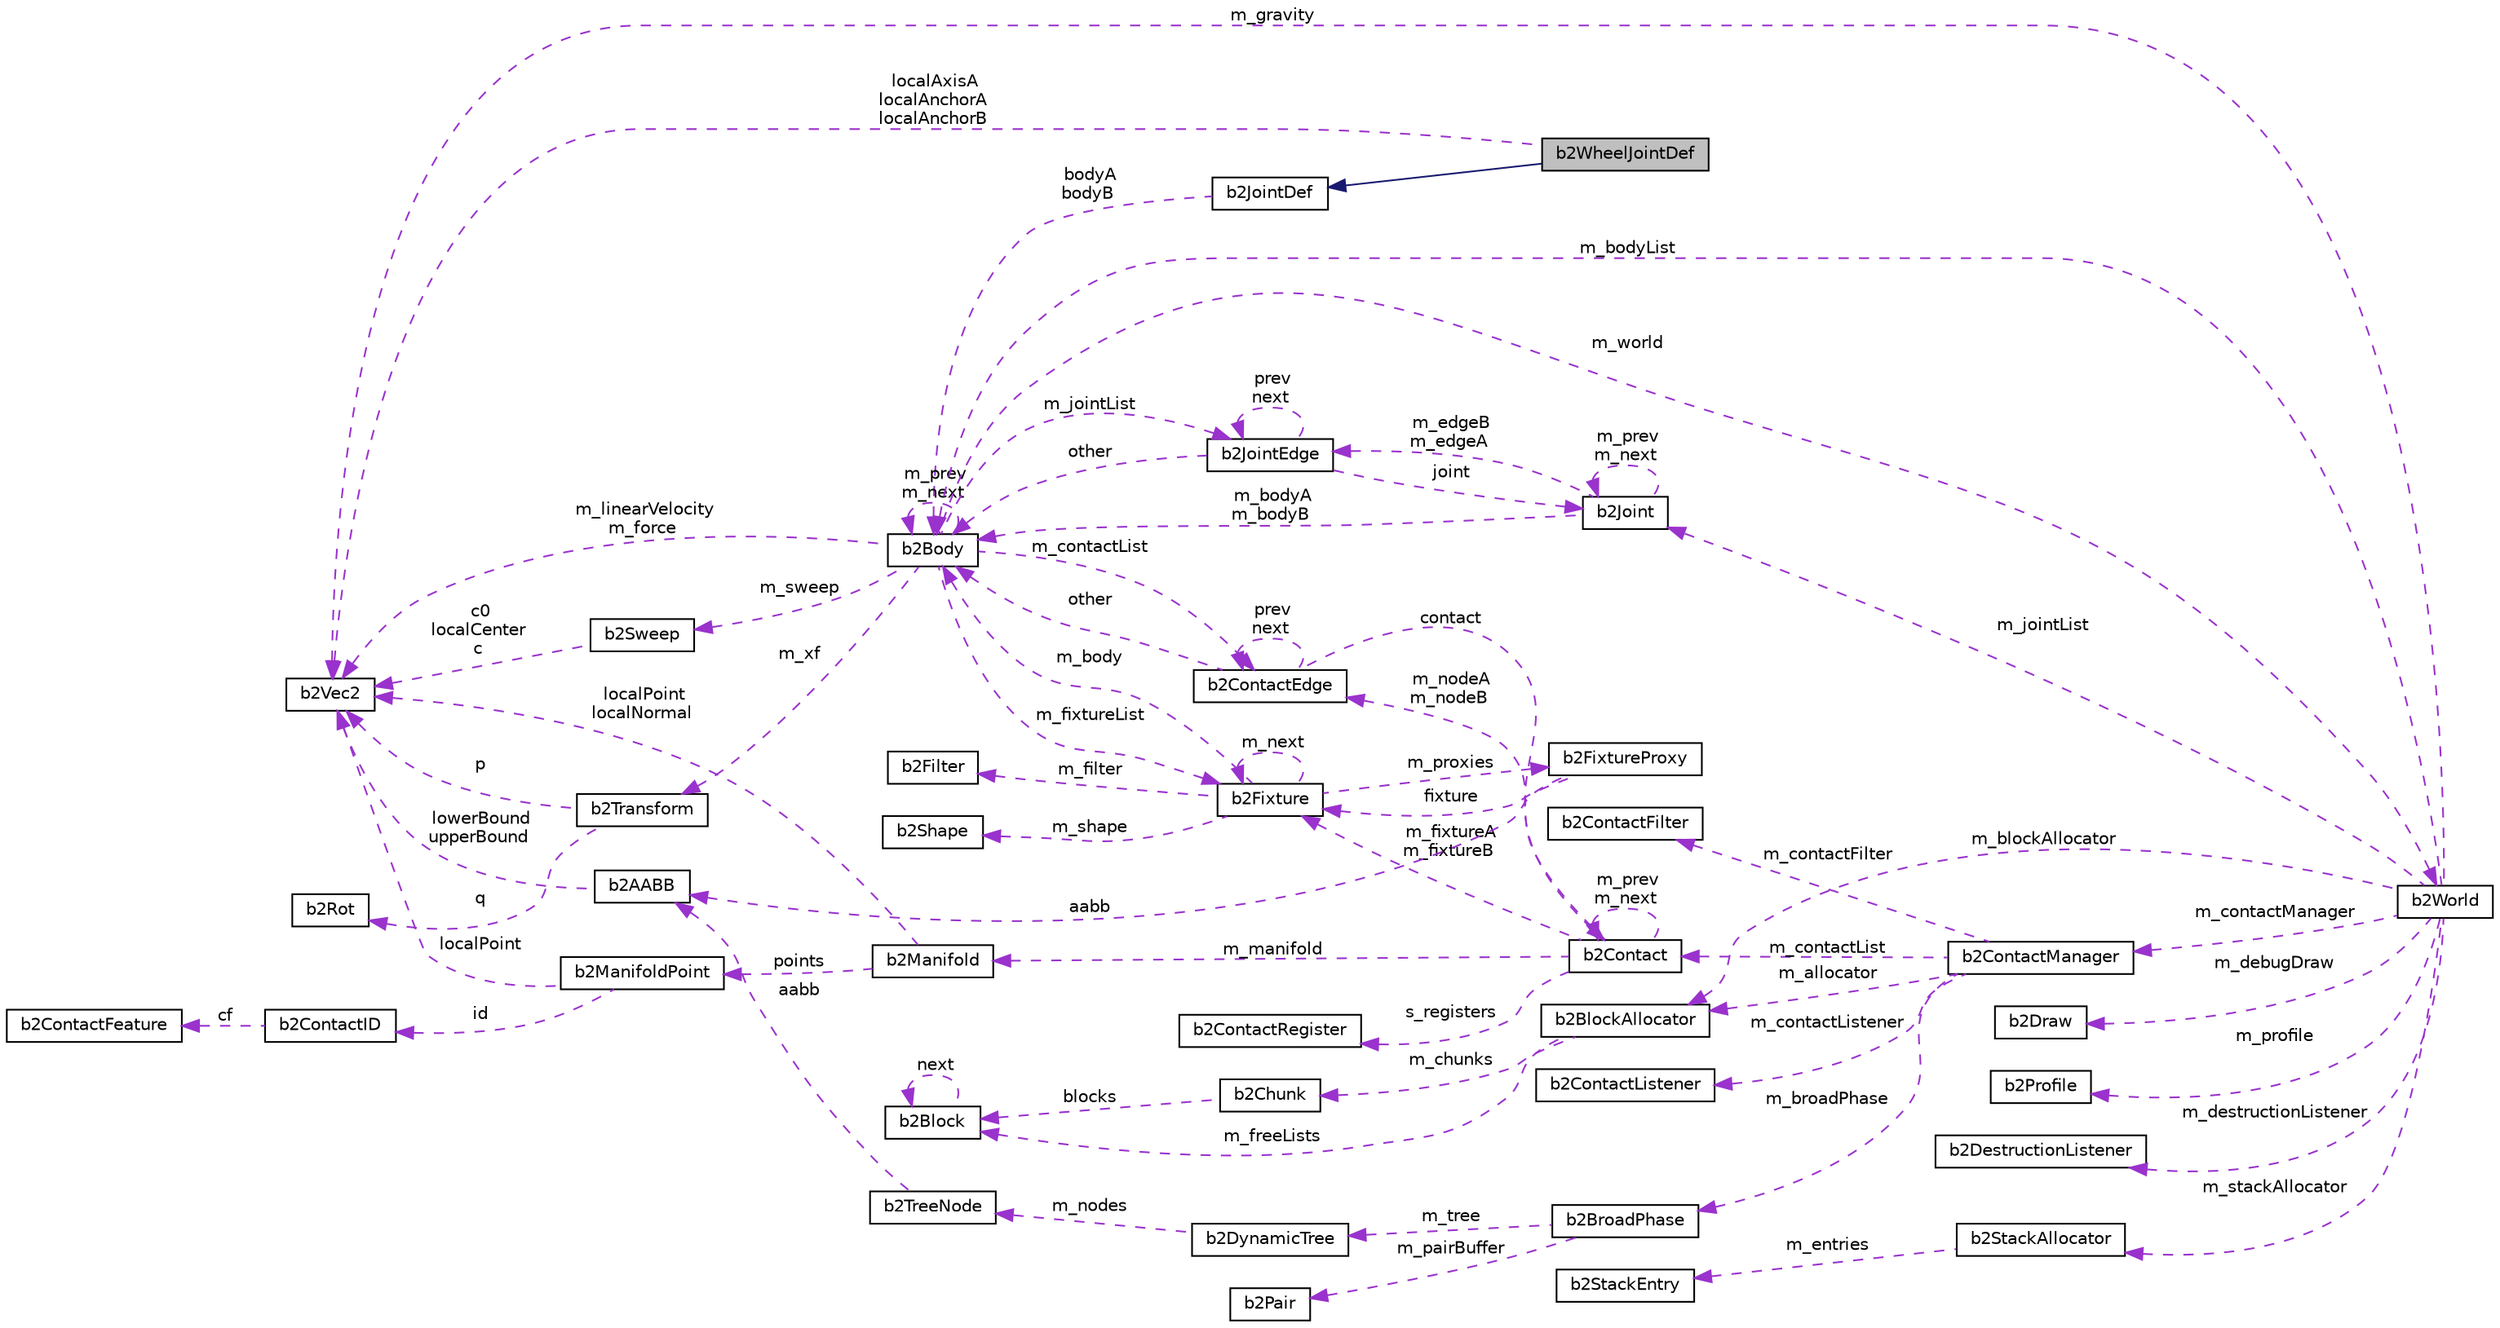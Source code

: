 digraph "b2WheelJointDef"
{
  edge [fontname="Helvetica",fontsize="10",labelfontname="Helvetica",labelfontsize="10"];
  node [fontname="Helvetica",fontsize="10",shape=record];
  rankdir="LR";
  Node2 [label="b2WheelJointDef",height=0.2,width=0.4,color="black", fillcolor="grey75", style="filled", fontcolor="black"];
  Node3 -> Node2 [dir="back",color="midnightblue",fontsize="10",style="solid",fontname="Helvetica"];
  Node3 [label="b2JointDef",height=0.2,width=0.4,color="black", fillcolor="white", style="filled",URL="$structb2JointDef.html",tooltip="Joint definitions are used to construct joints. "];
  Node4 -> Node3 [dir="back",color="darkorchid3",fontsize="10",style="dashed",label=" bodyA\nbodyB" ,fontname="Helvetica"];
  Node4 [label="b2Body",height=0.2,width=0.4,color="black", fillcolor="white", style="filled",URL="$classb2Body.html",tooltip="A rigid body. These are created via b2World::CreateBody. "];
  Node4 -> Node4 [dir="back",color="darkorchid3",fontsize="10",style="dashed",label=" m_prev\nm_next" ,fontname="Helvetica"];
  Node5 -> Node4 [dir="back",color="darkorchid3",fontsize="10",style="dashed",label=" m_jointList" ,fontname="Helvetica"];
  Node5 [label="b2JointEdge",height=0.2,width=0.4,color="black", fillcolor="white", style="filled",URL="$structb2JointEdge.html"];
  Node4 -> Node5 [dir="back",color="darkorchid3",fontsize="10",style="dashed",label=" other" ,fontname="Helvetica"];
  Node5 -> Node5 [dir="back",color="darkorchid3",fontsize="10",style="dashed",label=" prev\nnext" ,fontname="Helvetica"];
  Node6 -> Node5 [dir="back",color="darkorchid3",fontsize="10",style="dashed",label=" joint" ,fontname="Helvetica"];
  Node6 [label="b2Joint",height=0.2,width=0.4,color="black", fillcolor="white", style="filled",URL="$classb2Joint.html"];
  Node4 -> Node6 [dir="back",color="darkorchid3",fontsize="10",style="dashed",label=" m_bodyA\nm_bodyB" ,fontname="Helvetica"];
  Node5 -> Node6 [dir="back",color="darkorchid3",fontsize="10",style="dashed",label=" m_edgeB\nm_edgeA" ,fontname="Helvetica"];
  Node6 -> Node6 [dir="back",color="darkorchid3",fontsize="10",style="dashed",label=" m_prev\nm_next" ,fontname="Helvetica"];
  Node7 -> Node4 [dir="back",color="darkorchid3",fontsize="10",style="dashed",label=" m_linearVelocity\nm_force" ,fontname="Helvetica"];
  Node7 [label="b2Vec2",height=0.2,width=0.4,color="black", fillcolor="white", style="filled",URL="$structb2Vec2.html",tooltip="A 2D column vector. "];
  Node8 -> Node4 [dir="back",color="darkorchid3",fontsize="10",style="dashed",label=" m_sweep" ,fontname="Helvetica"];
  Node8 [label="b2Sweep",height=0.2,width=0.4,color="black", fillcolor="white", style="filled",URL="$structb2Sweep.html"];
  Node7 -> Node8 [dir="back",color="darkorchid3",fontsize="10",style="dashed",label=" c0\nlocalCenter\nc" ,fontname="Helvetica"];
  Node9 -> Node4 [dir="back",color="darkorchid3",fontsize="10",style="dashed",label=" m_xf" ,fontname="Helvetica"];
  Node9 [label="b2Transform",height=0.2,width=0.4,color="black", fillcolor="white", style="filled",URL="$structb2Transform.html"];
  Node7 -> Node9 [dir="back",color="darkorchid3",fontsize="10",style="dashed",label=" p" ,fontname="Helvetica"];
  Node10 -> Node9 [dir="back",color="darkorchid3",fontsize="10",style="dashed",label=" q" ,fontname="Helvetica"];
  Node10 [label="b2Rot",height=0.2,width=0.4,color="black", fillcolor="white", style="filled",URL="$structb2Rot.html",tooltip="Rotation. "];
  Node11 -> Node4 [dir="back",color="darkorchid3",fontsize="10",style="dashed",label=" m_contactList" ,fontname="Helvetica"];
  Node11 [label="b2ContactEdge",height=0.2,width=0.4,color="black", fillcolor="white", style="filled",URL="$structb2ContactEdge.html"];
  Node4 -> Node11 [dir="back",color="darkorchid3",fontsize="10",style="dashed",label=" other" ,fontname="Helvetica"];
  Node12 -> Node11 [dir="back",color="darkorchid3",fontsize="10",style="dashed",label=" contact" ,fontname="Helvetica"];
  Node12 [label="b2Contact",height=0.2,width=0.4,color="black", fillcolor="white", style="filled",URL="$classb2Contact.html"];
  Node13 -> Node12 [dir="back",color="darkorchid3",fontsize="10",style="dashed",label=" s_registers" ,fontname="Helvetica"];
  Node13 [label="b2ContactRegister",height=0.2,width=0.4,color="black", fillcolor="white", style="filled",URL="$structb2ContactRegister.html"];
  Node12 -> Node12 [dir="back",color="darkorchid3",fontsize="10",style="dashed",label=" m_prev\nm_next" ,fontname="Helvetica"];
  Node14 -> Node12 [dir="back",color="darkorchid3",fontsize="10",style="dashed",label=" m_manifold" ,fontname="Helvetica"];
  Node14 [label="b2Manifold",height=0.2,width=0.4,color="black", fillcolor="white", style="filled",URL="$structb2Manifold.html"];
  Node7 -> Node14 [dir="back",color="darkorchid3",fontsize="10",style="dashed",label=" localPoint\nlocalNormal" ,fontname="Helvetica"];
  Node15 -> Node14 [dir="back",color="darkorchid3",fontsize="10",style="dashed",label=" points" ,fontname="Helvetica"];
  Node15 [label="b2ManifoldPoint",height=0.2,width=0.4,color="black", fillcolor="white", style="filled",URL="$structb2ManifoldPoint.html"];
  Node7 -> Node15 [dir="back",color="darkorchid3",fontsize="10",style="dashed",label=" localPoint" ,fontname="Helvetica"];
  Node16 -> Node15 [dir="back",color="darkorchid3",fontsize="10",style="dashed",label=" id" ,fontname="Helvetica"];
  Node16 [label="b2ContactID",height=0.2,width=0.4,color="black", fillcolor="white", style="filled",URL="$unionb2ContactID.html",tooltip="Contact ids to facilitate warm starting. "];
  Node17 -> Node16 [dir="back",color="darkorchid3",fontsize="10",style="dashed",label=" cf" ,fontname="Helvetica"];
  Node17 [label="b2ContactFeature",height=0.2,width=0.4,color="black", fillcolor="white", style="filled",URL="$structb2ContactFeature.html"];
  Node18 -> Node12 [dir="back",color="darkorchid3",fontsize="10",style="dashed",label=" m_fixtureA\nm_fixtureB" ,fontname="Helvetica"];
  Node18 [label="b2Fixture",height=0.2,width=0.4,color="black", fillcolor="white", style="filled",URL="$classb2Fixture.html"];
  Node4 -> Node18 [dir="back",color="darkorchid3",fontsize="10",style="dashed",label=" m_body" ,fontname="Helvetica"];
  Node19 -> Node18 [dir="back",color="darkorchid3",fontsize="10",style="dashed",label=" m_proxies" ,fontname="Helvetica"];
  Node19 [label="b2FixtureProxy",height=0.2,width=0.4,color="black", fillcolor="white", style="filled",URL="$structb2FixtureProxy.html",tooltip="This proxy is used internally to connect fixtures to the broad-phase. "];
  Node20 -> Node19 [dir="back",color="darkorchid3",fontsize="10",style="dashed",label=" aabb" ,fontname="Helvetica"];
  Node20 [label="b2AABB",height=0.2,width=0.4,color="black", fillcolor="white", style="filled",URL="$structb2AABB.html",tooltip="An axis aligned bounding box. "];
  Node7 -> Node20 [dir="back",color="darkorchid3",fontsize="10",style="dashed",label=" lowerBound\nupperBound" ,fontname="Helvetica"];
  Node18 -> Node19 [dir="back",color="darkorchid3",fontsize="10",style="dashed",label=" fixture" ,fontname="Helvetica"];
  Node21 -> Node18 [dir="back",color="darkorchid3",fontsize="10",style="dashed",label=" m_shape" ,fontname="Helvetica"];
  Node21 [label="b2Shape",height=0.2,width=0.4,color="black", fillcolor="white", style="filled",URL="$classb2Shape.html"];
  Node22 -> Node18 [dir="back",color="darkorchid3",fontsize="10",style="dashed",label=" m_filter" ,fontname="Helvetica"];
  Node22 [label="b2Filter",height=0.2,width=0.4,color="black", fillcolor="white", style="filled",URL="$structb2Filter.html",tooltip="This holds contact filtering data. "];
  Node18 -> Node18 [dir="back",color="darkorchid3",fontsize="10",style="dashed",label=" m_next" ,fontname="Helvetica"];
  Node11 -> Node12 [dir="back",color="darkorchid3",fontsize="10",style="dashed",label=" m_nodeA\nm_nodeB" ,fontname="Helvetica"];
  Node11 -> Node11 [dir="back",color="darkorchid3",fontsize="10",style="dashed",label=" prev\nnext" ,fontname="Helvetica"];
  Node18 -> Node4 [dir="back",color="darkorchid3",fontsize="10",style="dashed",label=" m_fixtureList" ,fontname="Helvetica"];
  Node23 -> Node4 [dir="back",color="darkorchid3",fontsize="10",style="dashed",label=" m_world" ,fontname="Helvetica"];
  Node23 [label="b2World",height=0.2,width=0.4,color="black", fillcolor="white", style="filled",URL="$classb2World.html"];
  Node4 -> Node23 [dir="back",color="darkorchid3",fontsize="10",style="dashed",label=" m_bodyList" ,fontname="Helvetica"];
  Node24 -> Node23 [dir="back",color="darkorchid3",fontsize="10",style="dashed",label=" m_debugDraw" ,fontname="Helvetica"];
  Node24 [label="b2Draw",height=0.2,width=0.4,color="black", fillcolor="white", style="filled",URL="$classb2Draw.html"];
  Node7 -> Node23 [dir="back",color="darkorchid3",fontsize="10",style="dashed",label=" m_gravity" ,fontname="Helvetica"];
  Node25 -> Node23 [dir="back",color="darkorchid3",fontsize="10",style="dashed",label=" m_profile" ,fontname="Helvetica"];
  Node25 [label="b2Profile",height=0.2,width=0.4,color="black", fillcolor="white", style="filled",URL="$structb2Profile.html",tooltip="Profiling data. Times are in milliseconds. "];
  Node26 -> Node23 [dir="back",color="darkorchid3",fontsize="10",style="dashed",label=" m_blockAllocator" ,fontname="Helvetica"];
  Node26 [label="b2BlockAllocator",height=0.2,width=0.4,color="black", fillcolor="white", style="filled",URL="$classb2BlockAllocator.html"];
  Node27 -> Node26 [dir="back",color="darkorchid3",fontsize="10",style="dashed",label=" m_freeLists" ,fontname="Helvetica"];
  Node27 [label="b2Block",height=0.2,width=0.4,color="black", fillcolor="white", style="filled",URL="$structb2Block.html"];
  Node27 -> Node27 [dir="back",color="darkorchid3",fontsize="10",style="dashed",label=" next" ,fontname="Helvetica"];
  Node28 -> Node26 [dir="back",color="darkorchid3",fontsize="10",style="dashed",label=" m_chunks" ,fontname="Helvetica"];
  Node28 [label="b2Chunk",height=0.2,width=0.4,color="black", fillcolor="white", style="filled",URL="$structb2Chunk.html"];
  Node27 -> Node28 [dir="back",color="darkorchid3",fontsize="10",style="dashed",label=" blocks" ,fontname="Helvetica"];
  Node29 -> Node23 [dir="back",color="darkorchid3",fontsize="10",style="dashed",label=" m_destructionListener" ,fontname="Helvetica"];
  Node29 [label="b2DestructionListener",height=0.2,width=0.4,color="black", fillcolor="white", style="filled",URL="$classb2DestructionListener.html"];
  Node30 -> Node23 [dir="back",color="darkorchid3",fontsize="10",style="dashed",label=" m_contactManager" ,fontname="Helvetica"];
  Node30 [label="b2ContactManager",height=0.2,width=0.4,color="black", fillcolor="white", style="filled",URL="$classb2ContactManager.html"];
  Node26 -> Node30 [dir="back",color="darkorchid3",fontsize="10",style="dashed",label=" m_allocator" ,fontname="Helvetica"];
  Node12 -> Node30 [dir="back",color="darkorchid3",fontsize="10",style="dashed",label=" m_contactList" ,fontname="Helvetica"];
  Node31 -> Node30 [dir="back",color="darkorchid3",fontsize="10",style="dashed",label=" m_broadPhase" ,fontname="Helvetica"];
  Node31 [label="b2BroadPhase",height=0.2,width=0.4,color="black", fillcolor="white", style="filled",URL="$classb2BroadPhase.html"];
  Node32 -> Node31 [dir="back",color="darkorchid3",fontsize="10",style="dashed",label=" m_pairBuffer" ,fontname="Helvetica"];
  Node32 [label="b2Pair",height=0.2,width=0.4,color="black", fillcolor="white", style="filled",URL="$structb2Pair.html"];
  Node33 -> Node31 [dir="back",color="darkorchid3",fontsize="10",style="dashed",label=" m_tree" ,fontname="Helvetica"];
  Node33 [label="b2DynamicTree",height=0.2,width=0.4,color="black", fillcolor="white", style="filled",URL="$classb2DynamicTree.html"];
  Node34 -> Node33 [dir="back",color="darkorchid3",fontsize="10",style="dashed",label=" m_nodes" ,fontname="Helvetica"];
  Node34 [label="b2TreeNode",height=0.2,width=0.4,color="black", fillcolor="white", style="filled",URL="$structb2TreeNode.html",tooltip="A node in the dynamic tree. The client does not interact with this directly. "];
  Node20 -> Node34 [dir="back",color="darkorchid3",fontsize="10",style="dashed",label=" aabb" ,fontname="Helvetica"];
  Node35 -> Node30 [dir="back",color="darkorchid3",fontsize="10",style="dashed",label=" m_contactFilter" ,fontname="Helvetica"];
  Node35 [label="b2ContactFilter",height=0.2,width=0.4,color="black", fillcolor="white", style="filled",URL="$classb2ContactFilter.html"];
  Node36 -> Node30 [dir="back",color="darkorchid3",fontsize="10",style="dashed",label=" m_contactListener" ,fontname="Helvetica"];
  Node36 [label="b2ContactListener",height=0.2,width=0.4,color="black", fillcolor="white", style="filled",URL="$classb2ContactListener.html"];
  Node37 -> Node23 [dir="back",color="darkorchid3",fontsize="10",style="dashed",label=" m_stackAllocator" ,fontname="Helvetica"];
  Node37 [label="b2StackAllocator",height=0.2,width=0.4,color="black", fillcolor="white", style="filled",URL="$classb2StackAllocator.html"];
  Node38 -> Node37 [dir="back",color="darkorchid3",fontsize="10",style="dashed",label=" m_entries" ,fontname="Helvetica"];
  Node38 [label="b2StackEntry",height=0.2,width=0.4,color="black", fillcolor="white", style="filled",URL="$structb2StackEntry.html"];
  Node6 -> Node23 [dir="back",color="darkorchid3",fontsize="10",style="dashed",label=" m_jointList" ,fontname="Helvetica"];
  Node7 -> Node2 [dir="back",color="darkorchid3",fontsize="10",style="dashed",label=" localAxisA\nlocalAnchorA\nlocalAnchorB" ,fontname="Helvetica"];
}
